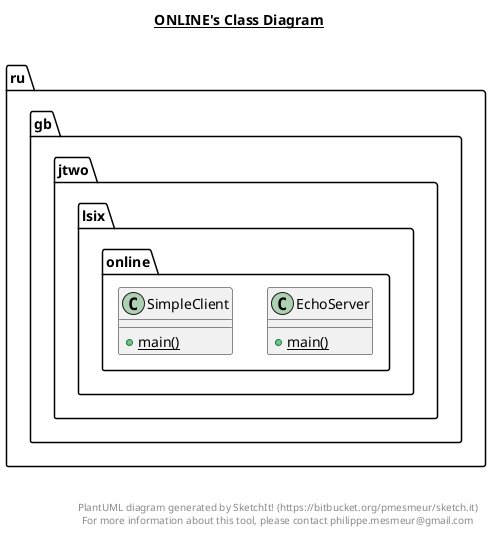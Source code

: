 @startuml

title __ONLINE's Class Diagram__\n

  namespace ru.gb.jtwo.lsix.online {
    class ru.gb.jtwo.lsix.online.EchoServer {
        {static} + main()
    }
  }
  

  namespace ru.gb.jtwo.lsix.online {
    class ru.gb.jtwo.lsix.online.SimpleClient {
        {static} + main()
    }
  }
  



right footer


PlantUML diagram generated by SketchIt! (https://bitbucket.org/pmesmeur/sketch.it)
For more information about this tool, please contact philippe.mesmeur@gmail.com
endfooter

@enduml

